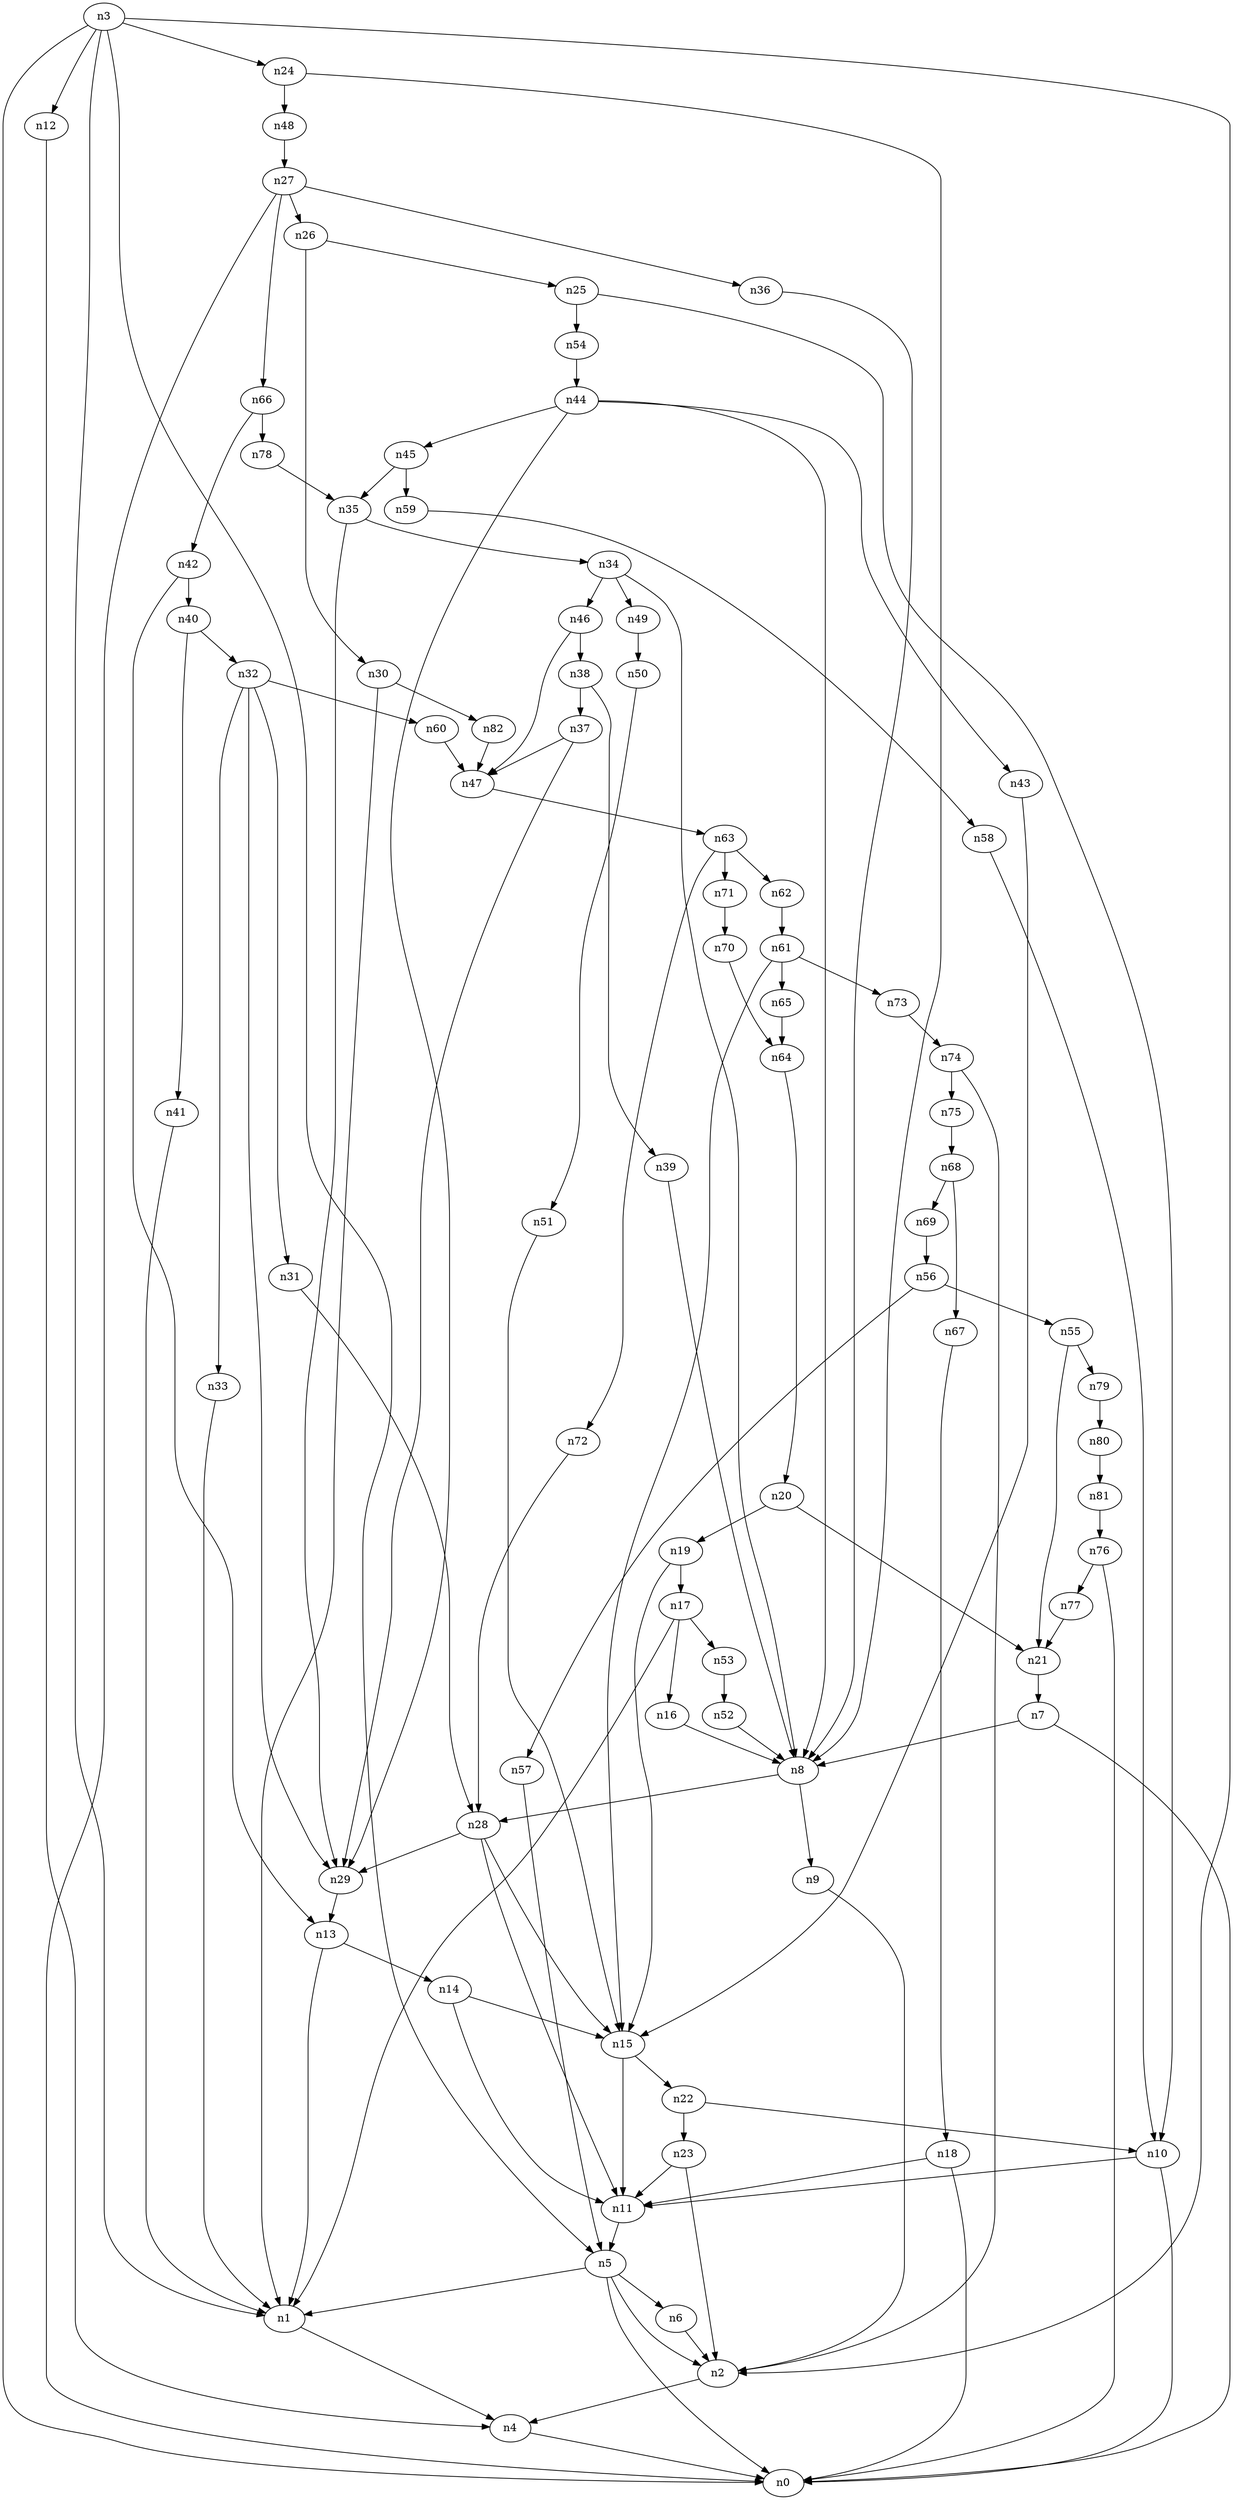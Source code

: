 digraph G {
	n1 -> n4	 [_graphml_id=e4];
	n2 -> n4	 [_graphml_id=e7];
	n3 -> n0	 [_graphml_id=e0];
	n3 -> n1	 [_graphml_id=e3];
	n3 -> n2	 [_graphml_id=e6];
	n3 -> n5	 [_graphml_id=e11];
	n3 -> n12	 [_graphml_id=e19];
	n3 -> n24	 [_graphml_id=e38];
	n4 -> n0	 [_graphml_id=e1];
	n5 -> n0	 [_graphml_id=e2];
	n5 -> n1	 [_graphml_id=e5];
	n5 -> n2	 [_graphml_id=e8];
	n5 -> n6	 [_graphml_id=e9];
	n6 -> n2	 [_graphml_id=e10];
	n7 -> n0	 [_graphml_id=e12];
	n7 -> n8	 [_graphml_id=e13];
	n8 -> n9	 [_graphml_id=e14];
	n8 -> n28	 [_graphml_id=e45];
	n9 -> n2	 [_graphml_id=e15];
	n10 -> n0	 [_graphml_id=e16];
	n10 -> n11	 [_graphml_id=e17];
	n11 -> n5	 [_graphml_id=e18];
	n12 -> n4	 [_graphml_id=e20];
	n13 -> n1	 [_graphml_id=e21];
	n13 -> n14	 [_graphml_id=e22];
	n14 -> n11	 [_graphml_id=e30];
	n14 -> n15	 [_graphml_id=e23];
	n15 -> n11	 [_graphml_id=e24];
	n15 -> n22	 [_graphml_id=e90];
	n16 -> n8	 [_graphml_id=e25];
	n17 -> n1	 [_graphml_id=e27];
	n17 -> n16	 [_graphml_id=e26];
	n17 -> n53	 [_graphml_id=e87];
	n18 -> n0	 [_graphml_id=e29];
	n18 -> n11	 [_graphml_id=e28];
	n19 -> n15	 [_graphml_id=e31];
	n19 -> n17	 [_graphml_id=e40];
	n20 -> n19	 [_graphml_id=e32];
	n20 -> n21	 [_graphml_id=e33];
	n21 -> n7	 [_graphml_id=e34];
	n22 -> n10	 [_graphml_id=e35];
	n22 -> n23	 [_graphml_id=e36];
	n23 -> n2	 [_graphml_id=e50];
	n23 -> n11	 [_graphml_id=e37];
	n24 -> n8	 [_graphml_id=e39];
	n24 -> n48	 [_graphml_id=e78];
	n25 -> n10	 [_graphml_id=e41];
	n25 -> n54	 [_graphml_id=e88];
	n26 -> n25	 [_graphml_id=e42];
	n26 -> n30	 [_graphml_id=e49];
	n27 -> n0	 [_graphml_id=e44];
	n27 -> n26	 [_graphml_id=e43];
	n27 -> n36	 [_graphml_id=e58];
	n27 -> n66	 [_graphml_id=e108];
	n28 -> n11	 [_graphml_id=e120];
	n28 -> n15	 [_graphml_id=e110];
	n28 -> n29	 [_graphml_id=e46];
	n29 -> n13	 [_graphml_id=e47];
	n30 -> n1	 [_graphml_id=e48];
	n30 -> n82	 [_graphml_id=e135];
	n31 -> n28	 [_graphml_id=e51];
	n32 -> n29	 [_graphml_id=e60];
	n32 -> n31	 [_graphml_id=e52];
	n32 -> n33	 [_graphml_id=e53];
	n32 -> n60	 [_graphml_id=e99];
	n33 -> n1	 [_graphml_id=e54];
	n34 -> n8	 [_graphml_id=e55];
	n34 -> n46	 [_graphml_id=e79];
	n34 -> n49	 [_graphml_id=e81];
	n35 -> n29	 [_graphml_id=e57];
	n35 -> n34	 [_graphml_id=e56];
	n36 -> n8	 [_graphml_id=e59];
	n37 -> n29	 [_graphml_id=e61];
	n37 -> n47	 [_graphml_id=e76];
	n38 -> n37	 [_graphml_id=e62];
	n38 -> n39	 [_graphml_id=e63];
	n39 -> n8	 [_graphml_id=e64];
	n40 -> n32	 [_graphml_id=e65];
	n40 -> n41	 [_graphml_id=e66];
	n41 -> n1	 [_graphml_id=e67];
	n42 -> n13	 [_graphml_id=e68];
	n42 -> n40	 [_graphml_id=e69];
	n43 -> n15	 [_graphml_id=e70];
	n44 -> n8	 [_graphml_id=e100];
	n44 -> n29	 [_graphml_id=e80];
	n44 -> n43	 [_graphml_id=e71];
	n44 -> n45	 [_graphml_id=e72];
	n45 -> n35	 [_graphml_id=e73];
	n45 -> n59	 [_graphml_id=e97];
	n46 -> n38	 [_graphml_id=e74];
	n46 -> n47	 [_graphml_id=e75];
	n47 -> n63	 [_graphml_id=e104];
	n48 -> n27	 [_graphml_id=e77];
	n49 -> n50	 [_graphml_id=e82];
	n50 -> n51	 [_graphml_id=e83];
	n51 -> n15	 [_graphml_id=e84];
	n52 -> n8	 [_graphml_id=e85];
	n53 -> n52	 [_graphml_id=e86];
	n54 -> n44	 [_graphml_id=e89];
	n55 -> n21	 [_graphml_id=e91];
	n55 -> n79	 [_graphml_id=e131];
	n56 -> n55	 [_graphml_id=e92];
	n56 -> n57	 [_graphml_id=e93];
	n57 -> n5	 [_graphml_id=e94];
	n58 -> n10	 [_graphml_id=e95];
	n59 -> n58	 [_graphml_id=e96];
	n60 -> n47	 [_graphml_id=e98];
	n61 -> n15	 [_graphml_id=e101];
	n61 -> n65	 [_graphml_id=e107];
	n61 -> n73	 [_graphml_id=e121];
	n62 -> n61	 [_graphml_id=e102];
	n63 -> n62	 [_graphml_id=e103];
	n63 -> n71	 [_graphml_id=e117];
	n63 -> n72	 [_graphml_id=e118];
	n64 -> n20	 [_graphml_id=e105];
	n65 -> n64	 [_graphml_id=e106];
	n66 -> n42	 [_graphml_id=e109];
	n66 -> n78	 [_graphml_id=e129];
	n67 -> n18	 [_graphml_id=e111];
	n68 -> n67	 [_graphml_id=e112];
	n68 -> n69	 [_graphml_id=e113];
	n69 -> n56	 [_graphml_id=e114];
	n70 -> n64	 [_graphml_id=e115];
	n71 -> n70	 [_graphml_id=e116];
	n72 -> n28	 [_graphml_id=e119];
	n73 -> n74	 [_graphml_id=e122];
	n74 -> n2	 [_graphml_id=e130];
	n74 -> n75	 [_graphml_id=e123];
	n75 -> n68	 [_graphml_id=e124];
	n76 -> n0	 [_graphml_id=e125];
	n76 -> n77	 [_graphml_id=e126];
	n77 -> n21	 [_graphml_id=e127];
	n78 -> n35	 [_graphml_id=e128];
	n79 -> n80	 [_graphml_id=e132];
	n80 -> n81	 [_graphml_id=e133];
	n81 -> n76	 [_graphml_id=e134];
	n82 -> n47	 [_graphml_id=e136];
}
